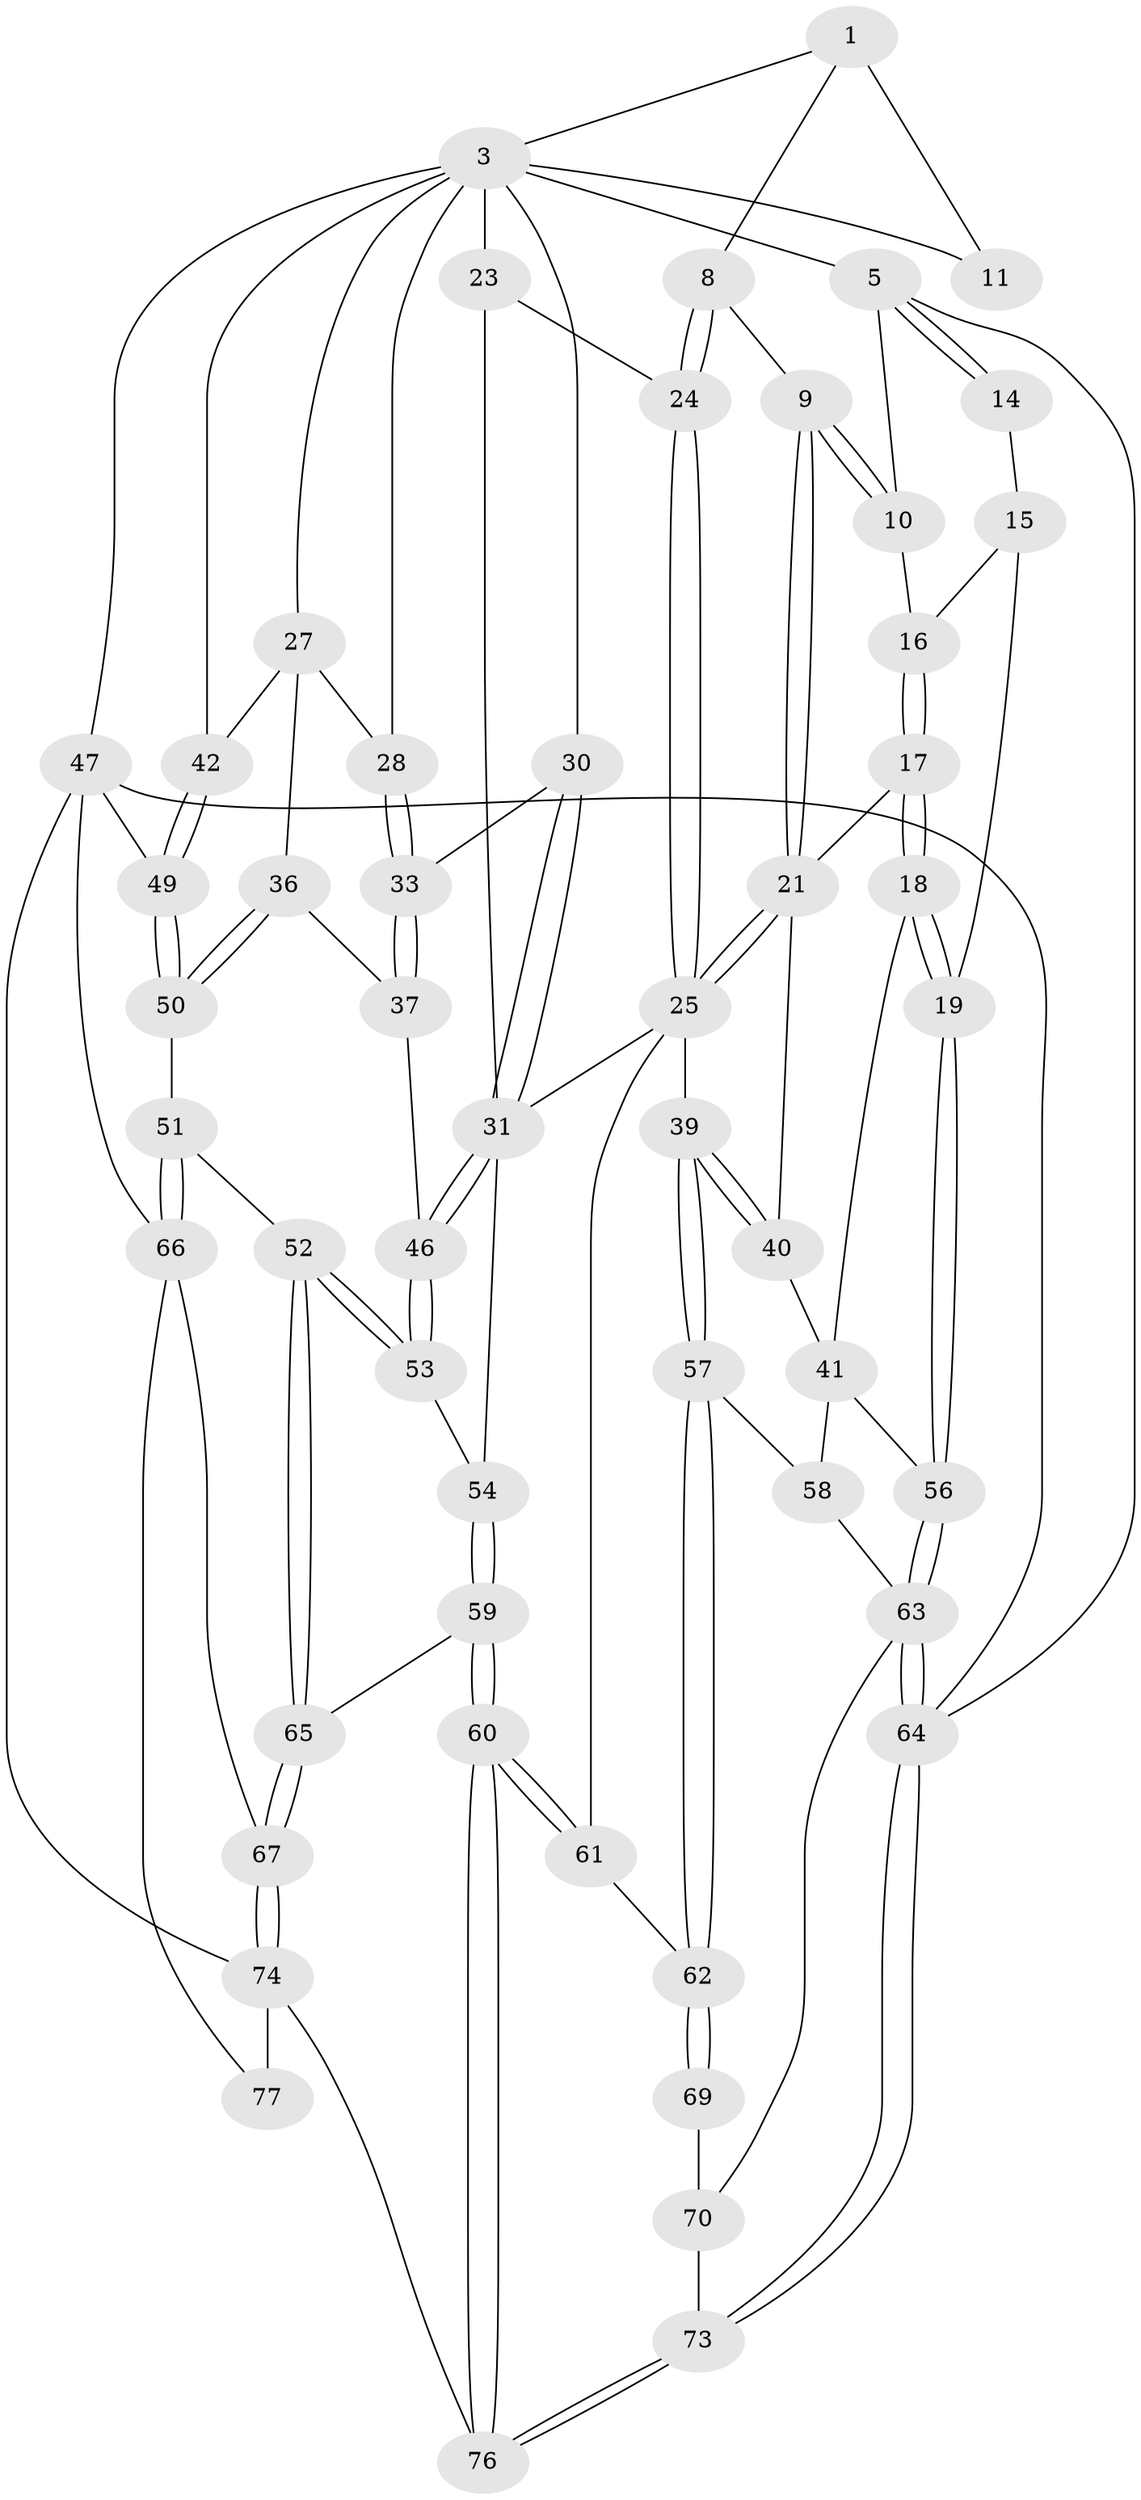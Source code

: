 // original degree distribution, {3: 0.02564102564102564, 4: 0.23076923076923078, 5: 0.5384615384615384, 6: 0.20512820512820512}
// Generated by graph-tools (version 1.1) at 2025/21/03/04/25 18:21:19]
// undirected, 54 vertices, 124 edges
graph export_dot {
graph [start="1"]
  node [color=gray90,style=filled];
  1 [pos="+0.4913696426386202+0",super="+2+7"];
  3 [pos="+0.7944237401432352+0",super="+12+4"];
  5 [pos="+0+0",super="+6"];
  8 [pos="+0.41724126787217786+0.17491009877706093"];
  9 [pos="+0.3154454356177028+0.18022641076879178"];
  10 [pos="+0.24386402573780688+0.07347197237964019"];
  11 [pos="+0.5751078444919385+0.22804722345250464"];
  14 [pos="+0+0"];
  15 [pos="+0.11754652090219772+0.12263790504676475",super="+20"];
  16 [pos="+0.11954189821904393+0.12347339746541228"];
  17 [pos="+0.13979304532689396+0.29335903861061413"];
  18 [pos="+0.025669394059566503+0.3799501247903045"];
  19 [pos="+0+0.41361660580093296"];
  21 [pos="+0.2825500642486235+0.26699377510735095",super="+22"];
  23 [pos="+0.5520887876066767+0.33523473197156"];
  24 [pos="+0.42276795251927923+0.36104697080201603"];
  25 [pos="+0.4036104920481333+0.3734570197840284",super="+38"];
  27 [pos="+0.9447673327498101+0.2155323293757807",super="+35"];
  28 [pos="+0.8216914521744524+0.280809036358164"];
  30 [pos="+0.67682352342865+0.4169909089261587"];
  31 [pos="+0.6126109397472423+0.440139515665707",super="+32"];
  33 [pos="+0.8227195100846716+0.3302550529364949",super="+34"];
  36 [pos="+0.8964935087107868+0.45651855037626904"];
  37 [pos="+0.8581546860376851+0.44814687937163716",super="+45"];
  39 [pos="+0.30892096241561495+0.47914595484100037"];
  40 [pos="+0.26881898632811446+0.46318336596772725"];
  41 [pos="+0.16572885131410606+0.48375571944006174",super="+55"];
  42 [pos="+1+0.2387816317199948"];
  46 [pos="+0.7737886119217647+0.5647593557666212"];
  47 [pos="+1+1",super="+48"];
  49 [pos="+1+0.6102757371707414"];
  50 [pos="+1+0.5983308020805173"];
  51 [pos="+0.9352580995159827+0.6387774763418721"];
  52 [pos="+0.7803377178863606+0.6273760490042991"];
  53 [pos="+0.7737638034358186+0.6012933919521227"];
  54 [pos="+0.6066465118777172+0.540034599212005"];
  56 [pos="+0+0.4839047052898341"];
  57 [pos="+0.17657508884642706+0.6739937837884522"];
  58 [pos="+0.15545787179688464+0.6719454924119251"];
  59 [pos="+0.5519128327287336+0.7326546014119416"];
  60 [pos="+0.47549797532456967+0.7587843843910982"];
  61 [pos="+0.4301486116055145+0.7326286757186105"];
  62 [pos="+0.3506034365643033+0.7453304917063384"];
  63 [pos="+0+0.8637584762870236",super="+68"];
  64 [pos="+0+1"];
  65 [pos="+0.7011757656107603+0.7375129916265423"];
  66 [pos="+0.8554536005583514+0.8371658296590065",super="+71"];
  67 [pos="+0.7615139236563067+0.8195447502246895"];
  69 [pos="+0.247918638933781+0.8744566265834883"];
  70 [pos="+0.11290349465783715+0.7720413870907354",super="+72"];
  73 [pos="+0.07687906737814262+1"];
  74 [pos="+0.7176682799865071+0.9569077092309065",super="+75"];
  76 [pos="+0.5149693182322694+1"];
  77 [pos="+0.9271616510681122+0.9616081626240799"];
  1 -- 3;
  1 -- 11 [weight=2];
  1 -- 8;
  3 -- 23;
  3 -- 11;
  3 -- 28;
  3 -- 30;
  3 -- 5;
  3 -- 42;
  3 -- 27;
  3 -- 47;
  5 -- 14;
  5 -- 14;
  5 -- 64;
  5 -- 10;
  8 -- 9;
  8 -- 24;
  8 -- 24;
  9 -- 10;
  9 -- 10;
  9 -- 21;
  9 -- 21;
  10 -- 16;
  14 -- 15 [weight=2];
  15 -- 16;
  15 -- 19;
  16 -- 17;
  16 -- 17;
  17 -- 18;
  17 -- 18;
  17 -- 21;
  18 -- 19;
  18 -- 19;
  18 -- 41;
  19 -- 56;
  19 -- 56;
  21 -- 25;
  21 -- 25;
  21 -- 40;
  23 -- 24;
  23 -- 31;
  24 -- 25;
  24 -- 25;
  25 -- 39;
  25 -- 61;
  25 -- 31;
  27 -- 28;
  27 -- 42;
  27 -- 36;
  28 -- 33;
  28 -- 33;
  30 -- 31;
  30 -- 31;
  30 -- 33;
  31 -- 46;
  31 -- 46;
  31 -- 54;
  33 -- 37 [weight=2];
  33 -- 37;
  36 -- 37;
  36 -- 50;
  36 -- 50;
  37 -- 46;
  39 -- 40;
  39 -- 40;
  39 -- 57;
  39 -- 57;
  40 -- 41;
  41 -- 56;
  41 -- 58;
  42 -- 49;
  42 -- 49;
  46 -- 53;
  46 -- 53;
  47 -- 64;
  47 -- 49;
  47 -- 66;
  47 -- 74;
  49 -- 50;
  49 -- 50;
  50 -- 51;
  51 -- 52;
  51 -- 66;
  51 -- 66;
  52 -- 53;
  52 -- 53;
  52 -- 65;
  52 -- 65;
  53 -- 54;
  54 -- 59;
  54 -- 59;
  56 -- 63;
  56 -- 63;
  57 -- 58;
  57 -- 62;
  57 -- 62;
  58 -- 63;
  59 -- 60;
  59 -- 60;
  59 -- 65;
  60 -- 61;
  60 -- 61;
  60 -- 76;
  60 -- 76;
  61 -- 62;
  62 -- 69;
  62 -- 69;
  63 -- 64;
  63 -- 64;
  63 -- 70;
  64 -- 73;
  64 -- 73;
  65 -- 67;
  65 -- 67;
  66 -- 67;
  66 -- 77;
  67 -- 74;
  67 -- 74;
  69 -- 70 [weight=2];
  70 -- 73;
  73 -- 76;
  73 -- 76;
  74 -- 77 [weight=2];
  74 -- 76;
}
